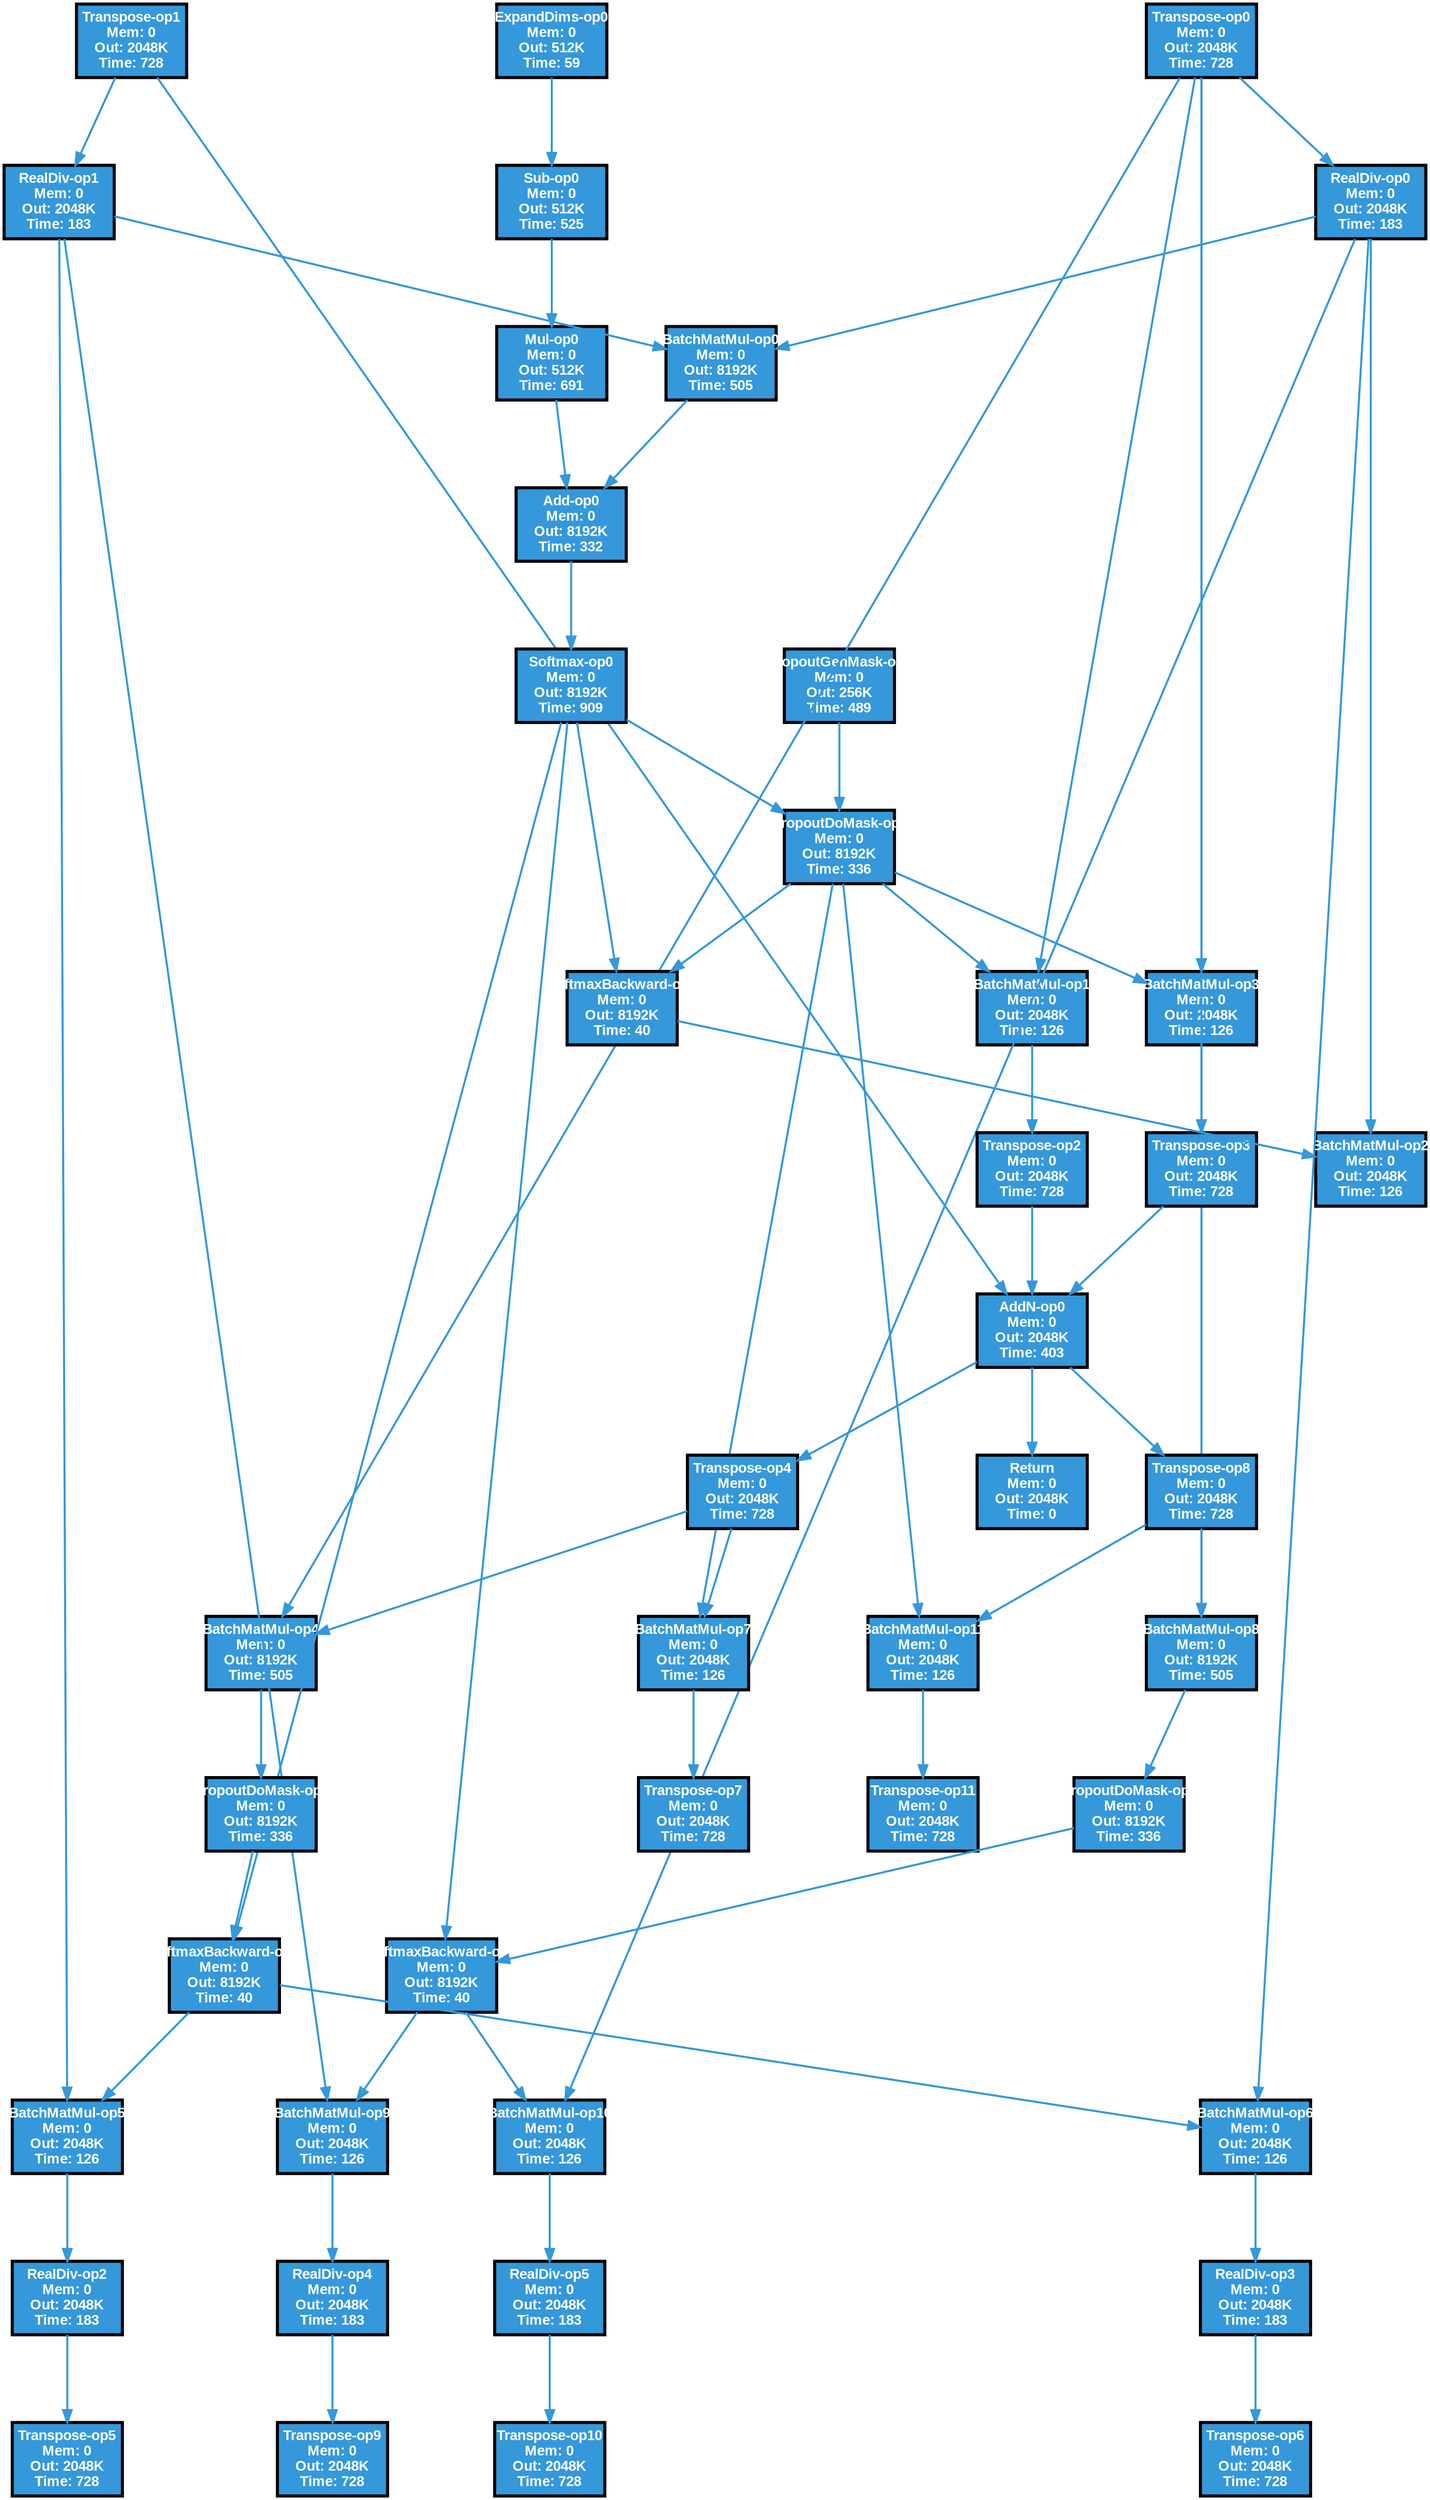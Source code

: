 digraph ExecutionOrder {
    rankdir=TB;
    splines=false;
    nodesep=0.8;
    ranksep=1.2;
    
    node [
        shape=box,
        style=filled,
        fontname="Arial Bold",
        fontsize=14,
        fontcolor=white,
        width=1.5,
        height=1.0,
        fixedsize=true
    ];
    
    edge [
        fontname="Arial",
        fontsize=10,
        color="#2c3e50",
        penwidth=2.5,
        arrowsize=1.2
    ];

    "DropoutGenMask-op0" [
        label="DropoutGenMask-op0\nMem: 0\nOut: 256K\nTime: 489",
        fillcolor="#3498db",
        shape="box",
        penwidth=3,
        pencolor="#2c3e50"
    ];
    "Transpose-op1" [
        label="Transpose-op1\nMem: 0\nOut: 2048K\nTime: 728",
        fillcolor="#3498db",
        shape="box",
        penwidth=3,
        pencolor="#2c3e50"
    ];
    "Transpose-op0" [
        label="Transpose-op0\nMem: 0\nOut: 2048K\nTime: 728",
        fillcolor="#3498db",
        shape="box",
        penwidth=3,
        pencolor="#2c3e50"
    ];
    "RealDiv-op0" [
        label="RealDiv-op0\nMem: 0\nOut: 2048K\nTime: 183",
        fillcolor="#3498db",
        shape="box",
        penwidth=3,
        pencolor="#2c3e50"
    ];
    "ExpandDims-op0" [
        label="ExpandDims-op0\nMem: 0\nOut: 512K\nTime: 59",
        fillcolor="#3498db",
        shape="box",
        penwidth=3,
        pencolor="#2c3e50"
    ];
    "Sub-op0" [
        label="Sub-op0\nMem: 0\nOut: 512K\nTime: 525",
        fillcolor="#3498db",
        shape="box",
        penwidth=3,
        pencolor="#2c3e50"
    ];
    "Mul-op0" [
        label="Mul-op0\nMem: 0\nOut: 512K\nTime: 691",
        fillcolor="#3498db",
        shape="box",
        penwidth=3,
        pencolor="#2c3e50"
    ];
    "RealDiv-op1" [
        label="RealDiv-op1\nMem: 0\nOut: 2048K\nTime: 183",
        fillcolor="#3498db",
        shape="box",
        penwidth=3,
        pencolor="#2c3e50"
    ];
    "BatchMatMul-op0" [
        label="BatchMatMul-op0\nMem: 0\nOut: 8192K\nTime: 505",
        fillcolor="#3498db",
        shape="box",
        penwidth=3,
        pencolor="#2c3e50"
    ];
    "Add-op0" [
        label="Add-op0\nMem: 0\nOut: 8192K\nTime: 332",
        fillcolor="#3498db",
        shape="box",
        penwidth=3,
        pencolor="#2c3e50"
    ];
    "Softmax-op0" [
        label="Softmax-op0\nMem: 0\nOut: 8192K\nTime: 909",
        fillcolor="#3498db",
        shape="box",
        penwidth=3,
        pencolor="#2c3e50"
    ];
    "DropoutDoMask-op0" [
        label="DropoutDoMask-op0\nMem: 0\nOut: 8192K\nTime: 336",
        fillcolor="#3498db",
        shape="box",
        penwidth=3,
        pencolor="#2c3e50"
    ];
    "BatchMatMul-op1" [
        label="BatchMatMul-op1\nMem: 0\nOut: 2048K\nTime: 126",
        fillcolor="#3498db",
        shape="box",
        penwidth=3,
        pencolor="#2c3e50"
    ];
    "Transpose-op2" [
        label="Transpose-op2\nMem: 0\nOut: 2048K\nTime: 728",
        fillcolor="#3498db",
        shape="box",
        penwidth=3,
        pencolor="#2c3e50"
    ];
    "BatchMatMul-op3" [
        label="BatchMatMul-op3\nMem: 0\nOut: 2048K\nTime: 126",
        fillcolor="#3498db",
        shape="box",
        penwidth=3,
        pencolor="#2c3e50"
    ];
    "Transpose-op3" [
        label="Transpose-op3\nMem: 0\nOut: 2048K\nTime: 728",
        fillcolor="#3498db",
        shape="box",
        penwidth=3,
        pencolor="#2c3e50"
    ];
    "AddN-op0" [
        label="AddN-op0\nMem: 0\nOut: 2048K\nTime: 403",
        fillcolor="#3498db",
        shape="box",
        penwidth=3,
        pencolor="#2c3e50"
    ];
    "Transpose-op8" [
        label="Transpose-op8\nMem: 0\nOut: 2048K\nTime: 728",
        fillcolor="#3498db",
        shape="box",
        penwidth=3,
        pencolor="#2c3e50"
    ];
    "BatchMatMul-op11" [
        label="BatchMatMul-op11\nMem: 0\nOut: 2048K\nTime: 126",
        fillcolor="#3498db",
        shape="box",
        penwidth=3,
        pencolor="#2c3e50"
    ];
    "Transpose-op11" [
        label="Transpose-op11\nMem: 0\nOut: 2048K\nTime: 728",
        fillcolor="#3498db",
        shape="box",
        penwidth=3,
        pencolor="#2c3e50"
    ];
    "Return" [
        label="Return\nMem: 0\nOut: 2048K\nTime: 0",
        fillcolor="#3498db",
        shape="box",
        penwidth=3,
        pencolor="#2c3e50"
    ];
    "Transpose-op4" [
        label="Transpose-op4\nMem: 0\nOut: 2048K\nTime: 728",
        fillcolor="#3498db",
        shape="box",
        penwidth=3,
        pencolor="#2c3e50"
    ];
    "BatchMatMul-op7" [
        label="BatchMatMul-op7\nMem: 0\nOut: 2048K\nTime: 126",
        fillcolor="#3498db",
        shape="box",
        penwidth=3,
        pencolor="#2c3e50"
    ];
    "Transpose-op7" [
        label="Transpose-op7\nMem: 0\nOut: 2048K\nTime: 728",
        fillcolor="#3498db",
        shape="box",
        penwidth=3,
        pencolor="#2c3e50"
    ];
    "SoftmaxBackward-op0" [
        label="SoftmaxBackward-op0\nMem: 0\nOut: 8192K\nTime: 40",
        fillcolor="#3498db",
        shape="box",
        penwidth=3,
        pencolor="#2c3e50"
    ];
    "BatchMatMul-op2" [
        label="BatchMatMul-op2\nMem: 0\nOut: 2048K\nTime: 126",
        fillcolor="#3498db",
        shape="box",
        penwidth=3,
        pencolor="#2c3e50"
    ];
    "BatchMatMul-op8" [
        label="BatchMatMul-op8\nMem: 0\nOut: 8192K\nTime: 505",
        fillcolor="#3498db",
        shape="box",
        penwidth=3,
        pencolor="#2c3e50"
    ];
    "DropoutDoMask-op2" [
        label="DropoutDoMask-op2\nMem: 0\nOut: 8192K\nTime: 336",
        fillcolor="#3498db",
        shape="box",
        penwidth=3,
        pencolor="#2c3e50"
    ];
    "SoftmaxBackward-op2" [
        label="SoftmaxBackward-op2\nMem: 0\nOut: 8192K\nTime: 40",
        fillcolor="#3498db",
        shape="box",
        penwidth=3,
        pencolor="#2c3e50"
    ];
    "BatchMatMul-op10" [
        label="BatchMatMul-op10\nMem: 0\nOut: 2048K\nTime: 126",
        fillcolor="#3498db",
        shape="box",
        penwidth=3,
        pencolor="#2c3e50"
    ];
    "BatchMatMul-op9" [
        label="BatchMatMul-op9\nMem: 0\nOut: 2048K\nTime: 126",
        fillcolor="#3498db",
        shape="box",
        penwidth=3,
        pencolor="#2c3e50"
    ];
    "RealDiv-op4" [
        label="RealDiv-op4\nMem: 0\nOut: 2048K\nTime: 183",
        fillcolor="#3498db",
        shape="box",
        penwidth=3,
        pencolor="#2c3e50"
    ];
    "Transpose-op9" [
        label="Transpose-op9\nMem: 0\nOut: 2048K\nTime: 728",
        fillcolor="#3498db",
        shape="box",
        penwidth=3,
        pencolor="#2c3e50"
    ];
    "RealDiv-op5" [
        label="RealDiv-op5\nMem: 0\nOut: 2048K\nTime: 183",
        fillcolor="#3498db",
        shape="box",
        penwidth=3,
        pencolor="#2c3e50"
    ];
    "Transpose-op10" [
        label="Transpose-op10\nMem: 0\nOut: 2048K\nTime: 728",
        fillcolor="#3498db",
        shape="box",
        penwidth=3,
        pencolor="#2c3e50"
    ];
    "BatchMatMul-op4" [
        label="BatchMatMul-op4\nMem: 0\nOut: 8192K\nTime: 505",
        fillcolor="#3498db",
        shape="box",
        penwidth=3,
        pencolor="#2c3e50"
    ];
    "DropoutDoMask-op1" [
        label="DropoutDoMask-op1\nMem: 0\nOut: 8192K\nTime: 336",
        fillcolor="#3498db",
        shape="box",
        penwidth=3,
        pencolor="#2c3e50"
    ];
    "SoftmaxBackward-op1" [
        label="SoftmaxBackward-op1\nMem: 0\nOut: 8192K\nTime: 40",
        fillcolor="#3498db",
        shape="box",
        penwidth=3,
        pencolor="#2c3e50"
    ];
    "BatchMatMul-op5" [
        label="BatchMatMul-op5\nMem: 0\nOut: 2048K\nTime: 126",
        fillcolor="#3498db",
        shape="box",
        penwidth=3,
        pencolor="#2c3e50"
    ];
    "RealDiv-op2" [
        label="RealDiv-op2\nMem: 0\nOut: 2048K\nTime: 183",
        fillcolor="#3498db",
        shape="box",
        penwidth=3,
        pencolor="#2c3e50"
    ];
    "Transpose-op5" [
        label="Transpose-op5\nMem: 0\nOut: 2048K\nTime: 728",
        fillcolor="#3498db",
        shape="box",
        penwidth=3,
        pencolor="#2c3e50"
    ];
    "BatchMatMul-op6" [
        label="BatchMatMul-op6\nMem: 0\nOut: 2048K\nTime: 126",
        fillcolor="#3498db",
        shape="box",
        penwidth=3,
        pencolor="#2c3e50"
    ];
    "RealDiv-op3" [
        label="RealDiv-op3\nMem: 0\nOut: 2048K\nTime: 183",
        fillcolor="#3498db",
        shape="box",
        penwidth=3,
        pencolor="#2c3e50"
    ];
    "Transpose-op6" [
        label="Transpose-op6\nMem: 0\nOut: 2048K\nTime: 728",
        fillcolor="#3498db",
        shape="box",
        penwidth=3,
        pencolor="#2c3e50"
    ];
    "Transpose-op0" -> "RealDiv-op0" [
        color="#3498db",
        penwidth=2
    ];
    "ExpandDims-op0" -> "Sub-op0" [
        color="#3498db",
        penwidth=2
    ];
    "Sub-op0" -> "Mul-op0" [
        color="#3498db",
        penwidth=2
    ];
    "Transpose-op1" -> "RealDiv-op1" [
        color="#3498db",
        penwidth=2
    ];
    "RealDiv-op0" -> "BatchMatMul-op0" [
        color="#3498db",
        penwidth=2
    ];
    "RealDiv-op1" -> "BatchMatMul-op0" [
        color="#3498db",
        penwidth=2
    ];
    "Mul-op0" -> "Add-op0" [
        color="#3498db",
        penwidth=2
    ];
    "BatchMatMul-op0" -> "Add-op0" [
        color="#3498db",
        penwidth=2
    ];
    "Add-op0" -> "Softmax-op0" [
        color="#3498db",
        penwidth=2
    ];
    "Softmax-op0" -> "DropoutDoMask-op0" [
        color="#3498db",
        penwidth=2
    ];
    "DropoutGenMask-op0" -> "DropoutDoMask-op0" [
        color="#3498db",
        penwidth=2
    ];
    "DropoutDoMask-op0" -> "BatchMatMul-op1" [
        color="#3498db",
        penwidth=2
    ];
    "Transpose-op0" -> "BatchMatMul-op1" [
        color="#3498db",
        penwidth=2
    ];
    "BatchMatMul-op1" -> "Transpose-op2" [
        color="#3498db",
        penwidth=2
    ];
    "DropoutDoMask-op0" -> "BatchMatMul-op3" [
        color="#3498db",
        penwidth=2
    ];
    "Transpose-op0" -> "BatchMatMul-op3" [
        color="#3498db",
        penwidth=2
    ];
    "BatchMatMul-op3" -> "Transpose-op3" [
        color="#3498db",
        penwidth=2
    ];
    "Transpose-op1" -> "AddN-op0" [
        color="#3498db",
        penwidth=2
    ];
    "Transpose-op2" -> "AddN-op0" [
        color="#3498db",
        penwidth=2
    ];
    "Transpose-op3" -> "AddN-op0" [
        color="#3498db",
        penwidth=2
    ];
    "AddN-op0" -> "Transpose-op8" [
        color="#3498db",
        penwidth=2
    ];
    "DropoutDoMask-op0" -> "BatchMatMul-op11" [
        color="#3498db",
        penwidth=2
    ];
    "Transpose-op8" -> "BatchMatMul-op11" [
        color="#3498db",
        penwidth=2
    ];
    "BatchMatMul-op11" -> "Transpose-op11" [
        color="#3498db",
        penwidth=2
    ];
    "AddN-op0" -> "Return" [
        color="#3498db",
        penwidth=2
    ];
    "AddN-op0" -> "Transpose-op4" [
        color="#3498db",
        penwidth=2
    ];
    "DropoutDoMask-op0" -> "BatchMatMul-op7" [
        color="#3498db",
        penwidth=2
    ];
    "Transpose-op4" -> "BatchMatMul-op7" [
        color="#3498db",
        penwidth=2
    ];
    "BatchMatMul-op7" -> "Transpose-op7" [
        color="#3498db",
        penwidth=2
    ];
    "DropoutDoMask-op0" -> "SoftmaxBackward-op0" [
        color="#3498db",
        penwidth=2
    ];
    "Softmax-op0" -> "SoftmaxBackward-op0" [
        color="#3498db",
        penwidth=2
    ];
    "RealDiv-op0" -> "BatchMatMul-op2" [
        color="#3498db",
        penwidth=2
    ];
    "SoftmaxBackward-op0" -> "BatchMatMul-op2" [
        color="#3498db",
        penwidth=2
    ];
    "Transpose-op8" -> "BatchMatMul-op8" [
        color="#3498db",
        penwidth=2
    ];
    "Transpose-op0" -> "BatchMatMul-op8" [
        color="#3498db",
        penwidth=2
    ];
    "BatchMatMul-op8" -> "DropoutDoMask-op2" [
        color="#3498db",
        penwidth=2
    ];
    "DropoutDoMask-op2" -> "SoftmaxBackward-op2" [
        color="#3498db",
        penwidth=2
    ];
    "Softmax-op0" -> "SoftmaxBackward-op2" [
        color="#3498db",
        penwidth=2
    ];
    "RealDiv-op0" -> "BatchMatMul-op10" [
        color="#3498db",
        penwidth=2
    ];
    "SoftmaxBackward-op2" -> "BatchMatMul-op10" [
        color="#3498db",
        penwidth=2
    ];
    "SoftmaxBackward-op2" -> "BatchMatMul-op9" [
        color="#3498db",
        penwidth=2
    ];
    "RealDiv-op1" -> "BatchMatMul-op9" [
        color="#3498db",
        penwidth=2
    ];
    "BatchMatMul-op9" -> "RealDiv-op4" [
        color="#3498db",
        penwidth=2
    ];
    "RealDiv-op4" -> "Transpose-op9" [
        color="#3498db",
        penwidth=2
    ];
    "BatchMatMul-op10" -> "RealDiv-op5" [
        color="#3498db",
        penwidth=2
    ];
    "RealDiv-op5" -> "Transpose-op10" [
        color="#3498db",
        penwidth=2
    ];
    "Transpose-op4" -> "BatchMatMul-op4" [
        color="#3498db",
        penwidth=2
    ];
    "Transpose-op0" -> "BatchMatMul-op4" [
        color="#3498db",
        penwidth=2
    ];
    "BatchMatMul-op4" -> "DropoutDoMask-op1" [
        color="#3498db",
        penwidth=2
    ];
    "DropoutDoMask-op1" -> "SoftmaxBackward-op1" [
        color="#3498db",
        penwidth=2
    ];
    "Softmax-op0" -> "SoftmaxBackward-op1" [
        color="#3498db",
        penwidth=2
    ];
    "SoftmaxBackward-op1" -> "BatchMatMul-op5" [
        color="#3498db",
        penwidth=2
    ];
    "RealDiv-op1" -> "BatchMatMul-op5" [
        color="#3498db",
        penwidth=2
    ];
    "BatchMatMul-op5" -> "RealDiv-op2" [
        color="#3498db",
        penwidth=2
    ];
    "RealDiv-op2" -> "Transpose-op5" [
        color="#3498db",
        penwidth=2
    ];
    "RealDiv-op0" -> "BatchMatMul-op6" [
        color="#3498db",
        penwidth=2
    ];
    "SoftmaxBackward-op1" -> "BatchMatMul-op6" [
        color="#3498db",
        penwidth=2
    ];
    "BatchMatMul-op6" -> "RealDiv-op3" [
        color="#3498db",
        penwidth=2
    ];
    "RealDiv-op3" -> "Transpose-op6" [
        color="#3498db",
        penwidth=2
    ];
}

